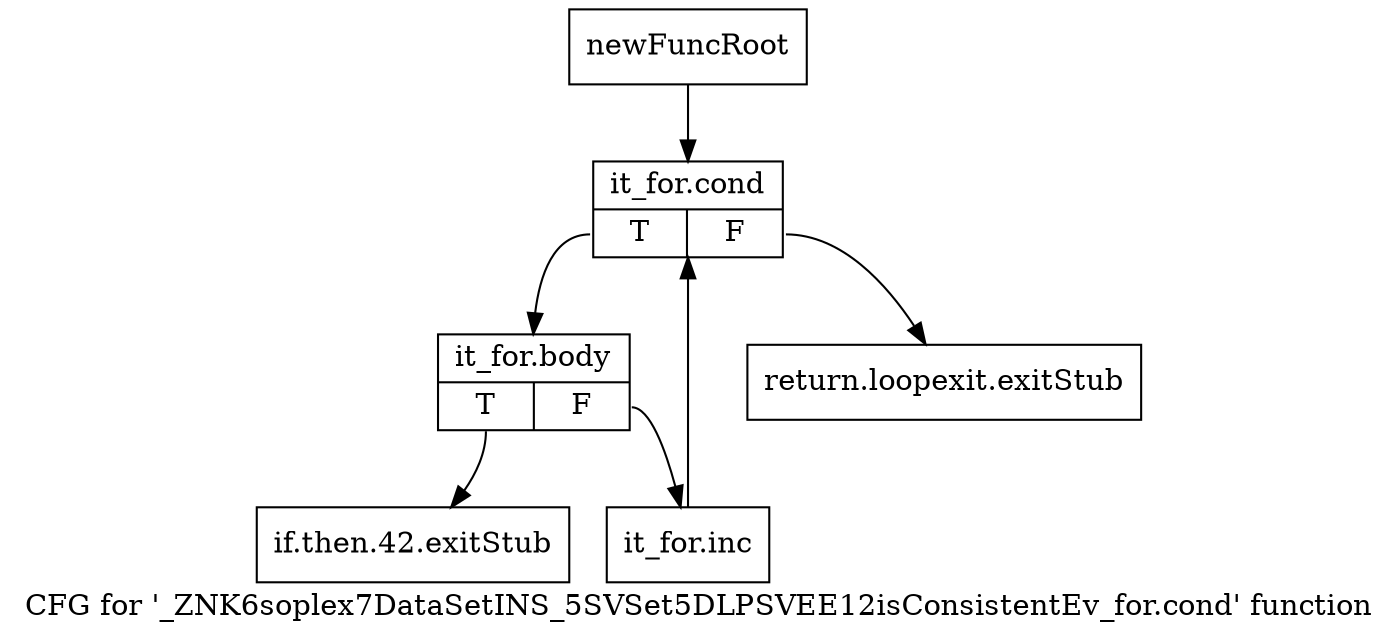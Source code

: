 digraph "CFG for '_ZNK6soplex7DataSetINS_5SVSet5DLPSVEE12isConsistentEv_for.cond' function" {
	label="CFG for '_ZNK6soplex7DataSetINS_5SVSet5DLPSVEE12isConsistentEv_for.cond' function";

	Node0x2fb0810 [shape=record,label="{newFuncRoot}"];
	Node0x2fb0810 -> Node0x2fb0900;
	Node0x2fb0860 [shape=record,label="{return.loopexit.exitStub}"];
	Node0x2fb08b0 [shape=record,label="{if.then.42.exitStub}"];
	Node0x2fb0900 [shape=record,label="{it_for.cond|{<s0>T|<s1>F}}"];
	Node0x2fb0900:s0 -> Node0x2fb0950;
	Node0x2fb0900:s1 -> Node0x2fb0860;
	Node0x2fb0950 [shape=record,label="{it_for.body|{<s0>T|<s1>F}}"];
	Node0x2fb0950:s0 -> Node0x2fb08b0;
	Node0x2fb0950:s1 -> Node0x2fb09a0;
	Node0x2fb09a0 [shape=record,label="{it_for.inc}"];
	Node0x2fb09a0 -> Node0x2fb0900;
}
